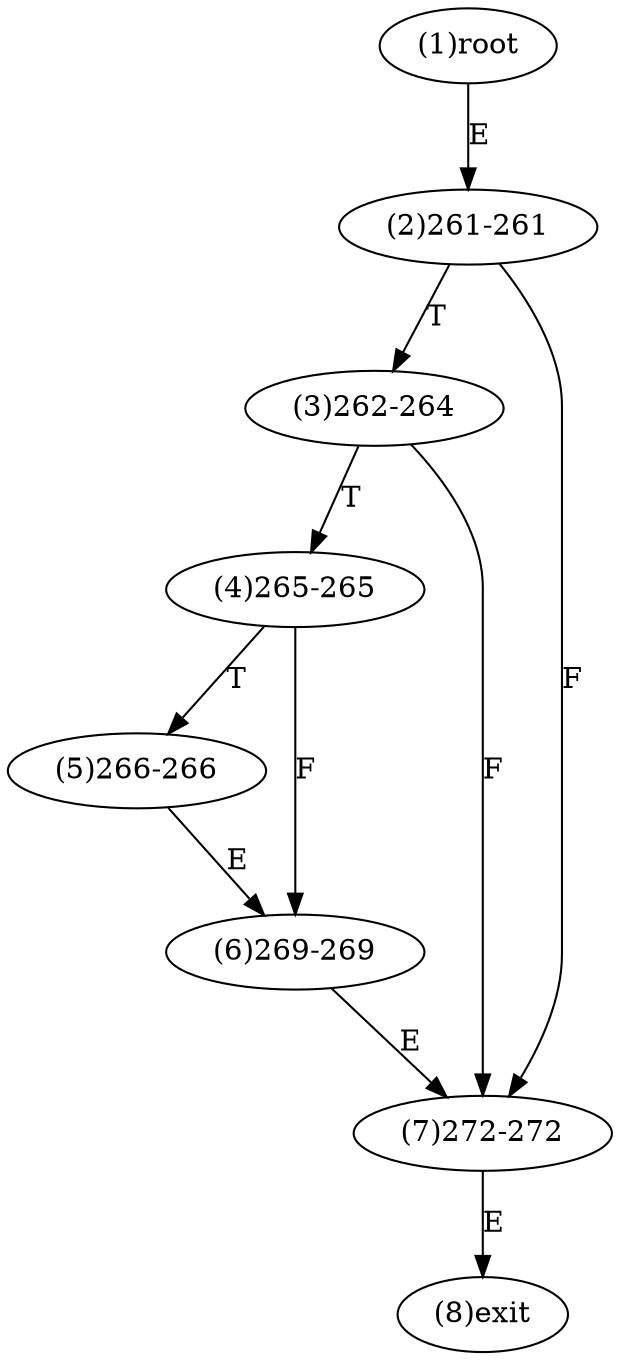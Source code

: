digraph "" { 
1[ label="(1)root"];
2[ label="(2)261-261"];
3[ label="(3)262-264"];
4[ label="(4)265-265"];
5[ label="(5)266-266"];
6[ label="(6)269-269"];
7[ label="(7)272-272"];
8[ label="(8)exit"];
1->2[ label="E"];
2->7[ label="F"];
2->3[ label="T"];
3->7[ label="F"];
3->4[ label="T"];
4->6[ label="F"];
4->5[ label="T"];
5->6[ label="E"];
6->7[ label="E"];
7->8[ label="E"];
}